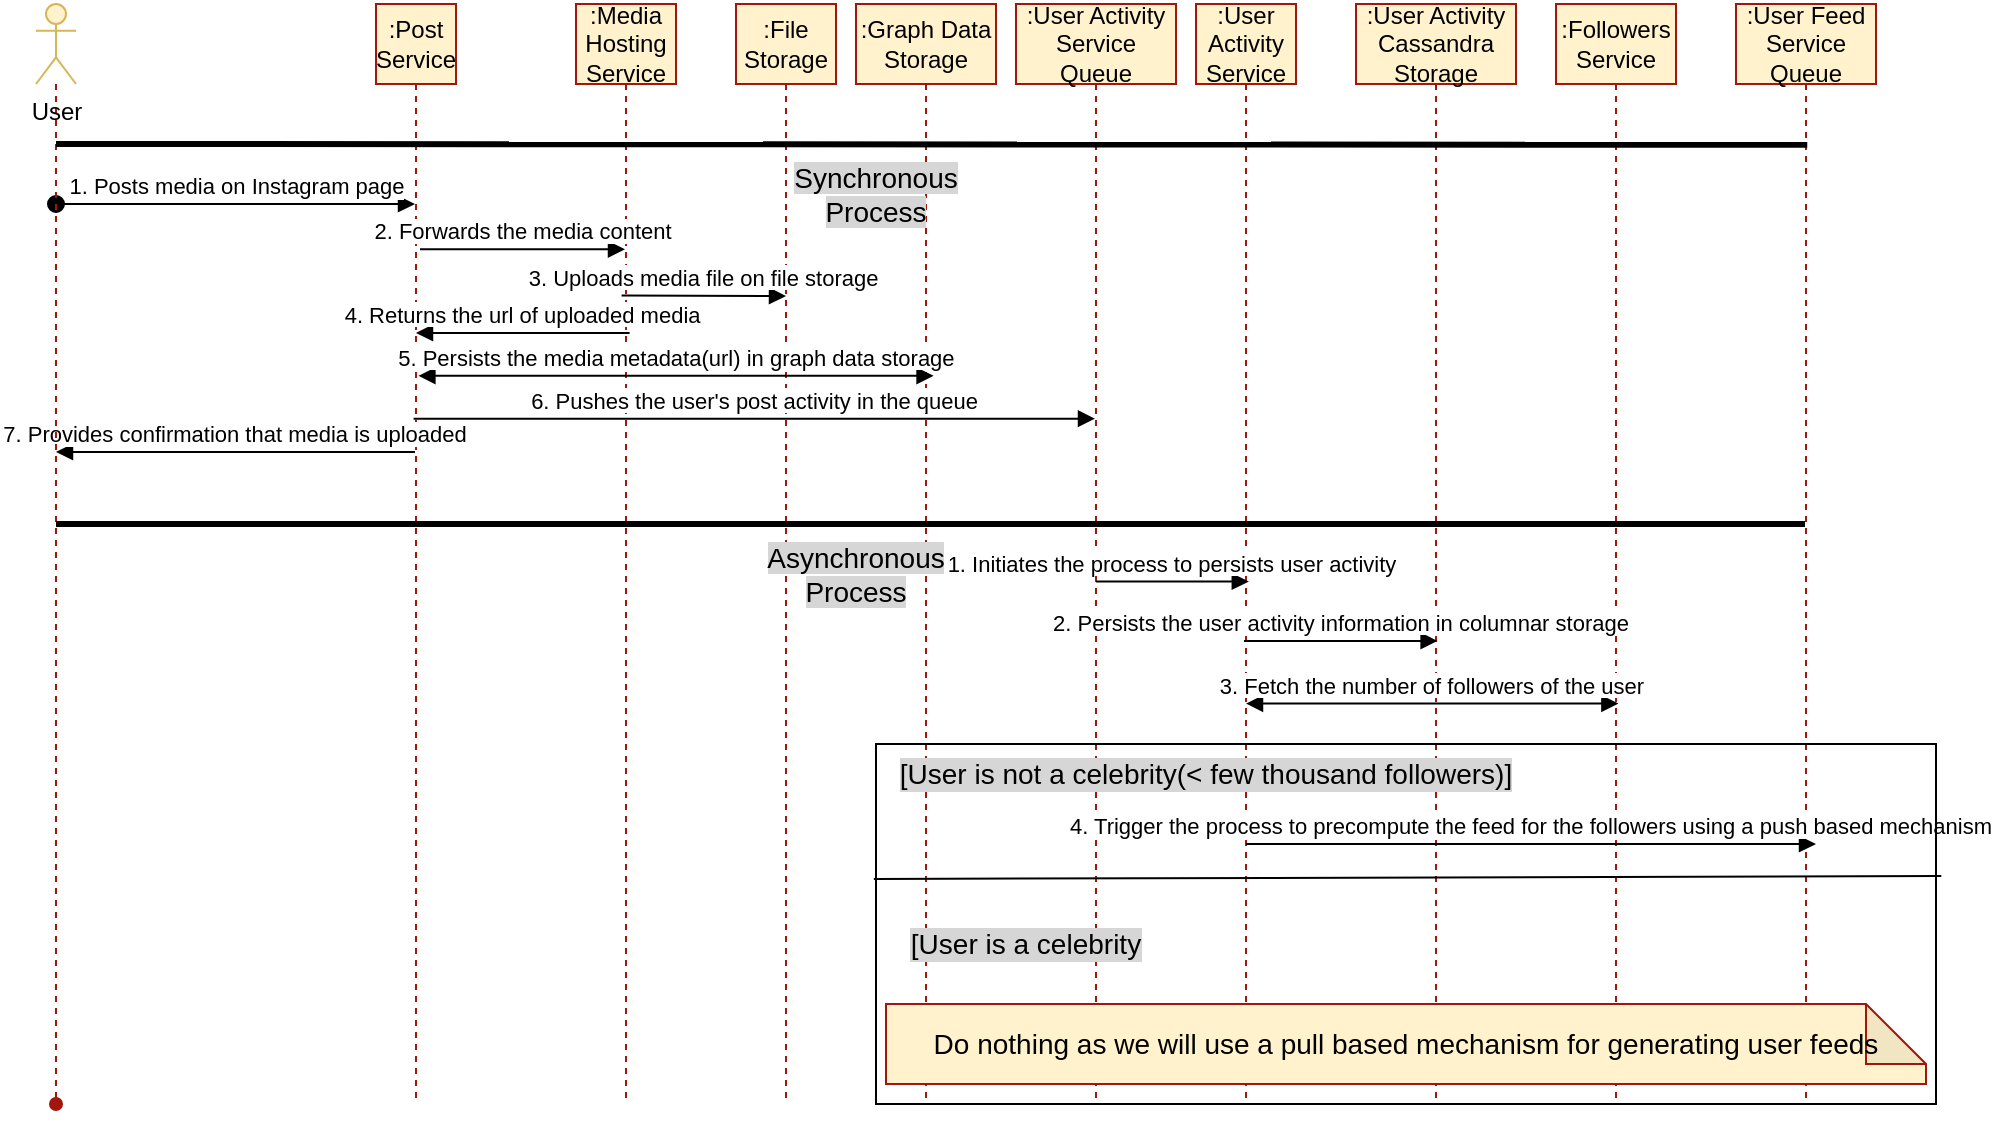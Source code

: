 <mxfile version="16.1.0" type="device"><diagram id="kgpKYQtTHZ0yAKxKKP6v" name="Page-1"><mxGraphModel dx="1888" dy="571" grid="1" gridSize="10" guides="1" tooltips="1" connect="1" arrows="1" fold="1" page="1" pageScale="1" pageWidth="850" pageHeight="1100" math="0" shadow="0"><root><mxCell id="0"/><mxCell id="1" parent="0"/><mxCell id="3nuBFxr9cyL0pnOWT2aG-1" value=":Post Service" style="shape=umlLifeline;perimeter=lifelinePerimeter;container=1;collapsible=0;recursiveResize=0;rounded=0;shadow=0;strokeWidth=1;whiteSpace=wrap;fillColor=#fff2cc;strokeColor=#A3160B;" parent="1" vertex="1"><mxGeometry x="-130" y="10" width="40" height="550" as="geometry"/></mxCell><mxCell id="3nuBFxr9cyL0pnOWT2aG-5" value=":Media Hosting Service" style="shape=umlLifeline;perimeter=lifelinePerimeter;container=1;collapsible=0;recursiveResize=0;rounded=0;shadow=0;strokeWidth=1;align=center;whiteSpace=wrap;fillColor=#fff2cc;strokeColor=#A3160B;" parent="1" vertex="1"><mxGeometry x="-30" y="10" width="50" height="550" as="geometry"/></mxCell><mxCell id="3nuBFxr9cyL0pnOWT2aG-8" value="2. Forwards the media content" style="verticalAlign=bottom;endArrow=block;shadow=0;strokeWidth=1;exitX=0.55;exitY=0.223;exitDx=0;exitDy=0;exitPerimeter=0;" parent="1" source="3nuBFxr9cyL0pnOWT2aG-1" target="3nuBFxr9cyL0pnOWT2aG-5" edge="1"><mxGeometry relative="1" as="geometry"><mxPoint x="-140" y="159" as="sourcePoint"/><mxPoint x="-20" y="150" as="targetPoint"/></mxGeometry></mxCell><mxCell id="3nuBFxr9cyL0pnOWT2aG-3" value="1. Posts media on Instagram page" style="verticalAlign=bottom;startArrow=oval;endArrow=block;startSize=8;shadow=0;strokeWidth=1;html=1;align=center;" parent="1" target="3nuBFxr9cyL0pnOWT2aG-1" edge="1"><mxGeometry relative="1" as="geometry"><mxPoint x="-290" y="110" as="sourcePoint"/><mxPoint x="-170" y="130" as="targetPoint"/></mxGeometry></mxCell><mxCell id="uK3T8D7cnauOxLpEDFnC-1" value=":File Storage" style="shape=umlLifeline;perimeter=lifelinePerimeter;container=1;collapsible=0;recursiveResize=0;rounded=0;shadow=0;strokeWidth=1;align=center;whiteSpace=wrap;fillColor=#fff2cc;strokeColor=#A3160B;" vertex="1" parent="1"><mxGeometry x="50" y="10" width="50" height="550" as="geometry"/></mxCell><mxCell id="uK3T8D7cnauOxLpEDFnC-3" value="3. Uploads media file on file storage" style="verticalAlign=bottom;endArrow=block;shadow=0;strokeWidth=1;exitX=0.456;exitY=0.265;exitDx=0;exitDy=0;exitPerimeter=0;" edge="1" parent="1" source="3nuBFxr9cyL0pnOWT2aG-5"><mxGeometry relative="1" as="geometry"><mxPoint x="15" y="190" as="sourcePoint"/><mxPoint x="75" y="156" as="targetPoint"/></mxGeometry></mxCell><mxCell id="uK3T8D7cnauOxLpEDFnC-4" value=":Graph Data Storage" style="shape=umlLifeline;perimeter=lifelinePerimeter;container=1;collapsible=0;recursiveResize=0;rounded=0;shadow=0;strokeWidth=1;align=center;whiteSpace=wrap;fillColor=#fff2cc;strokeColor=#A3160B;" vertex="1" parent="1"><mxGeometry x="110" y="10" width="70" height="550" as="geometry"/></mxCell><mxCell id="uK3T8D7cnauOxLpEDFnC-32" value="&lt;font style=&quot;font-size: 14px ; background-color: rgb(214 , 214 , 214)&quot;&gt;Asynchronous Process&lt;/font&gt;" style="text;html=1;strokeColor=none;fillColor=none;align=center;verticalAlign=middle;whiteSpace=wrap;rounded=0;" vertex="1" parent="uK3T8D7cnauOxLpEDFnC-4"><mxGeometry x="-30" y="270" width="60" height="30" as="geometry"/></mxCell><mxCell id="uK3T8D7cnauOxLpEDFnC-26" value="&lt;font style=&quot;font-size: 14px ; background-color: rgb(214 , 214 , 214)&quot;&gt;Synchronous Process&lt;/font&gt;" style="text;html=1;strokeColor=none;fillColor=none;align=center;verticalAlign=middle;whiteSpace=wrap;rounded=0;" vertex="1" parent="uK3T8D7cnauOxLpEDFnC-4"><mxGeometry x="-20" y="80" width="60" height="30" as="geometry"/></mxCell><mxCell id="uK3T8D7cnauOxLpEDFnC-5" value=":User Activity Service Queue" style="shape=umlLifeline;perimeter=lifelinePerimeter;container=1;collapsible=0;recursiveResize=0;rounded=0;shadow=0;strokeWidth=1;align=center;whiteSpace=wrap;fillColor=#fff2cc;strokeColor=#A3160B;" vertex="1" parent="1"><mxGeometry x="190" y="10" width="80" height="550" as="geometry"/></mxCell><mxCell id="uK3T8D7cnauOxLpEDFnC-6" value=":User Activity Service" style="shape=umlLifeline;perimeter=lifelinePerimeter;container=1;collapsible=0;recursiveResize=0;rounded=0;shadow=0;strokeWidth=1;align=center;whiteSpace=wrap;fillColor=#fff2cc;strokeColor=#A3160B;" vertex="1" parent="1"><mxGeometry x="280" y="10" width="50" height="550" as="geometry"/></mxCell><mxCell id="uK3T8D7cnauOxLpEDFnC-7" value=":User Activity Cassandra Storage" style="shape=umlLifeline;perimeter=lifelinePerimeter;container=1;collapsible=0;recursiveResize=0;rounded=0;shadow=0;strokeWidth=1;align=center;whiteSpace=wrap;fillColor=#fff2cc;strokeColor=#A3160B;" vertex="1" parent="1"><mxGeometry x="360" y="10" width="80" height="550" as="geometry"/></mxCell><mxCell id="uK3T8D7cnauOxLpEDFnC-8" value=":Followers Service" style="shape=umlLifeline;perimeter=lifelinePerimeter;container=1;collapsible=0;recursiveResize=0;rounded=0;shadow=0;strokeWidth=1;align=center;whiteSpace=wrap;fillColor=#fff2cc;strokeColor=#A3160B;" vertex="1" parent="1"><mxGeometry x="460" y="10" width="60" height="550" as="geometry"/></mxCell><mxCell id="uK3T8D7cnauOxLpEDFnC-9" value=":User Feed Service Queue" style="shape=umlLifeline;perimeter=lifelinePerimeter;container=1;collapsible=0;recursiveResize=0;rounded=0;shadow=0;strokeWidth=1;align=center;whiteSpace=wrap;fillColor=#fff2cc;strokeColor=#A3160B;" vertex="1" parent="1"><mxGeometry x="550" y="10" width="70" height="550" as="geometry"/></mxCell><mxCell id="uK3T8D7cnauOxLpEDFnC-11" value="4. Returns the url of uploaded media" style="verticalAlign=bottom;endArrow=block;shadow=0;strokeWidth=1;exitX=0.536;exitY=0.299;exitDx=0;exitDy=0;exitPerimeter=0;" edge="1" parent="1" source="3nuBFxr9cyL0pnOWT2aG-5" target="3nuBFxr9cyL0pnOWT2aG-1"><mxGeometry relative="1" as="geometry"><mxPoint x="-40" y="131" as="sourcePoint"/><mxPoint x="85" y="131" as="targetPoint"/></mxGeometry></mxCell><mxCell id="uK3T8D7cnauOxLpEDFnC-12" value="5. Persists the media metadata(url) in graph data storage" style="verticalAlign=bottom;endArrow=block;shadow=0;strokeWidth=1;exitX=0.53;exitY=0.338;exitDx=0;exitDy=0;exitPerimeter=0;startArrow=block;startFill=1;entryX=0.554;entryY=0.338;entryDx=0;entryDy=0;entryPerimeter=0;" edge="1" parent="1" source="3nuBFxr9cyL0pnOWT2aG-1" target="uK3T8D7cnauOxLpEDFnC-4"><mxGeometry relative="1" as="geometry"><mxPoint x="-70" y="210" as="sourcePoint"/><mxPoint x="-130.5" y="153.8" as="targetPoint"/></mxGeometry></mxCell><mxCell id="uK3T8D7cnauOxLpEDFnC-13" value="6. Pushes the user's post activity in the queue" style="verticalAlign=bottom;endArrow=block;shadow=0;strokeWidth=1;exitX=0.47;exitY=0.377;exitDx=0;exitDy=0;exitPerimeter=0;" edge="1" parent="1" source="3nuBFxr9cyL0pnOWT2aG-1" target="uK3T8D7cnauOxLpEDFnC-5"><mxGeometry relative="1" as="geometry"><mxPoint x="-140" y="191" as="sourcePoint"/><mxPoint x="266.1" y="180" as="targetPoint"/></mxGeometry></mxCell><mxCell id="uK3T8D7cnauOxLpEDFnC-14" value="7. Provides confirmation that media is uploaded" style="verticalAlign=bottom;endArrow=block;shadow=0;strokeWidth=1;" edge="1" parent="1" source="3nuBFxr9cyL0pnOWT2aG-1"><mxGeometry relative="1" as="geometry"><mxPoint x="-140" y="201" as="sourcePoint"/><mxPoint x="-290" y="234" as="targetPoint"/></mxGeometry></mxCell><mxCell id="uK3T8D7cnauOxLpEDFnC-19" style="edgeStyle=orthogonalEdgeStyle;rounded=0;orthogonalLoop=1;jettySize=auto;html=1;endArrow=oval;endFill=1;dashed=1;fillColor=#fff2cc;strokeColor=#A3160B;" edge="1" parent="1" source="uK3T8D7cnauOxLpEDFnC-18"><mxGeometry relative="1" as="geometry"><mxPoint x="-290" y="560" as="targetPoint"/></mxGeometry></mxCell><mxCell id="uK3T8D7cnauOxLpEDFnC-18" value="User" style="shape=umlActor;verticalLabelPosition=bottom;verticalAlign=top;html=1;outlineConnect=0;fillColor=#fff2cc;strokeColor=#d6b656;" vertex="1" parent="1"><mxGeometry x="-300" y="10" width="20" height="40" as="geometry"/></mxCell><mxCell id="uK3T8D7cnauOxLpEDFnC-21" value="" style="shape=link;html=1;rounded=0;endArrow=oval;endFill=1;strokeColor=none;entryX=0.497;entryY=0.126;entryDx=0;entryDy=0;entryPerimeter=0;fillColor=#647687;startArrow=none;" edge="1" parent="1" source="uK3T8D7cnauOxLpEDFnC-26" target="uK3T8D7cnauOxLpEDFnC-9"><mxGeometry width="100" relative="1" as="geometry"><mxPoint x="-290" y="70" as="sourcePoint"/><mxPoint x="250" y="220" as="targetPoint"/></mxGeometry></mxCell><mxCell id="uK3T8D7cnauOxLpEDFnC-24" value="" style="endArrow=none;html=1;rounded=0;shadow=0;strokeColor=#000000;strokeWidth=3;entryX=0.509;entryY=0.128;entryDx=0;entryDy=0;entryPerimeter=0;" edge="1" parent="1" target="uK3T8D7cnauOxLpEDFnC-9"><mxGeometry width="50" height="50" relative="1" as="geometry"><mxPoint x="-290" y="80" as="sourcePoint"/><mxPoint x="585" y="90" as="targetPoint"/><Array as="points"/></mxGeometry></mxCell><mxCell id="uK3T8D7cnauOxLpEDFnC-28" value="" style="shape=link;html=1;rounded=0;endArrow=none;endFill=1;strokeColor=none;entryX=0.497;entryY=0.126;entryDx=0;entryDy=0;entryPerimeter=0;fillColor=#647687;" edge="1" parent="1" target="uK3T8D7cnauOxLpEDFnC-26"><mxGeometry width="100" relative="1" as="geometry"><mxPoint x="-290" y="70" as="sourcePoint"/><mxPoint x="584.79" y="69.22" as="targetPoint"/></mxGeometry></mxCell><mxCell id="uK3T8D7cnauOxLpEDFnC-31" value="" style="endArrow=none;html=1;rounded=0;shadow=0;strokeColor=#000000;strokeWidth=3;" edge="1" parent="1" target="uK3T8D7cnauOxLpEDFnC-9"><mxGeometry width="50" height="50" relative="1" as="geometry"><mxPoint x="-290" y="270" as="sourcePoint"/><mxPoint x="598.01" y="91.44" as="targetPoint"/><Array as="points"/></mxGeometry></mxCell><mxCell id="uK3T8D7cnauOxLpEDFnC-33" value="1. Initiates the process to persists user activity" style="verticalAlign=bottom;endArrow=block;shadow=0;strokeWidth=1;entryX=0.528;entryY=0.525;entryDx=0;entryDy=0;entryPerimeter=0;" edge="1" parent="1" source="uK3T8D7cnauOxLpEDFnC-5" target="uK3T8D7cnauOxLpEDFnC-6"><mxGeometry relative="1" as="geometry"><mxPoint x="-101.2" y="244.19" as="sourcePoint"/><mxPoint x="-280" y="244" as="targetPoint"/></mxGeometry></mxCell><mxCell id="uK3T8D7cnauOxLpEDFnC-34" value="2. Persists the user activity information in columnar storage" style="verticalAlign=bottom;endArrow=block;shadow=0;strokeWidth=1;exitX=0.48;exitY=0.579;exitDx=0;exitDy=0;exitPerimeter=0;entryX=0.51;entryY=0.579;entryDx=0;entryDy=0;entryPerimeter=0;" edge="1" parent="1" source="uK3T8D7cnauOxLpEDFnC-6" target="uK3T8D7cnauOxLpEDFnC-7"><mxGeometry relative="1" as="geometry"><mxPoint x="310" y="347" as="sourcePoint"/><mxPoint x="314.5" y="326.44" as="targetPoint"/></mxGeometry></mxCell><mxCell id="uK3T8D7cnauOxLpEDFnC-35" value="3. Fetch the number of followers of the user" style="verticalAlign=bottom;endArrow=block;shadow=0;strokeWidth=1;exitX=0.5;exitY=0.636;exitDx=0;exitDy=0;exitPerimeter=0;startArrow=block;startFill=1;entryX=0.52;entryY=0.636;entryDx=0;entryDy=0;entryPerimeter=0;" edge="1" parent="1" source="uK3T8D7cnauOxLpEDFnC-6" target="uK3T8D7cnauOxLpEDFnC-8"><mxGeometry relative="1" as="geometry"><mxPoint x="313.2" y="358.4" as="sourcePoint"/><mxPoint x="490" y="350" as="targetPoint"/><Array as="points"/></mxGeometry></mxCell><mxCell id="uK3T8D7cnauOxLpEDFnC-37" value="4. Trigger the process to precompute the feed for the followers using a push based mechanism" style="verticalAlign=bottom;endArrow=none;shadow=0;strokeWidth=1;endFill=0;startArrow=block;startFill=1;" edge="1" parent="1" target="uK3T8D7cnauOxLpEDFnC-6"><mxGeometry relative="1" as="geometry"><mxPoint x="590" y="430" as="sourcePoint"/><mxPoint x="400.6" y="440" as="targetPoint"/></mxGeometry></mxCell><mxCell id="uK3T8D7cnauOxLpEDFnC-38" value="" style="rounded=0;whiteSpace=wrap;html=1;labelBackgroundColor=#D6D6D6;fontSize=14;strokeColor=#000000;fillColor=none;" vertex="1" parent="1"><mxGeometry x="120" y="380" width="530" height="180" as="geometry"/></mxCell><mxCell id="uK3T8D7cnauOxLpEDFnC-40" value="[User is not a celebrity(&amp;lt; few thousand followers)]" style="text;html=1;strokeColor=none;fillColor=none;align=center;verticalAlign=middle;whiteSpace=wrap;rounded=0;labelBackgroundColor=#D6D6D6;fontSize=14;" vertex="1" parent="1"><mxGeometry x="120" y="380" width="330" height="30" as="geometry"/></mxCell><mxCell id="uK3T8D7cnauOxLpEDFnC-41" value="" style="endArrow=none;html=1;rounded=0;shadow=0;fontSize=14;strokeColor=#000000;strokeWidth=1;exitX=-0.002;exitY=0.375;exitDx=0;exitDy=0;entryX=1.005;entryY=0.367;entryDx=0;entryDy=0;exitPerimeter=0;entryPerimeter=0;" edge="1" parent="1" source="uK3T8D7cnauOxLpEDFnC-38" target="uK3T8D7cnauOxLpEDFnC-38"><mxGeometry width="50" height="50" relative="1" as="geometry"><mxPoint x="180" y="320" as="sourcePoint"/><mxPoint x="230" y="270" as="targetPoint"/></mxGeometry></mxCell><mxCell id="uK3T8D7cnauOxLpEDFnC-42" value="[User is a celebrity" style="text;html=1;strokeColor=none;fillColor=none;align=center;verticalAlign=middle;whiteSpace=wrap;rounded=0;labelBackgroundColor=#D6D6D6;fontSize=14;" vertex="1" parent="1"><mxGeometry x="130" y="465" width="130" height="30" as="geometry"/></mxCell><mxCell id="uK3T8D7cnauOxLpEDFnC-45" value="Do nothing as we will use a pull based mechanism for generating user feeds" style="shape=note;whiteSpace=wrap;html=1;backgroundOutline=1;darkOpacity=0.05;labelBackgroundColor=none;fontSize=14;strokeColor=#A3160B;fillColor=#fff2cc;" vertex="1" parent="1"><mxGeometry x="125" y="510" width="520" height="40" as="geometry"/></mxCell></root></mxGraphModel></diagram></mxfile>
